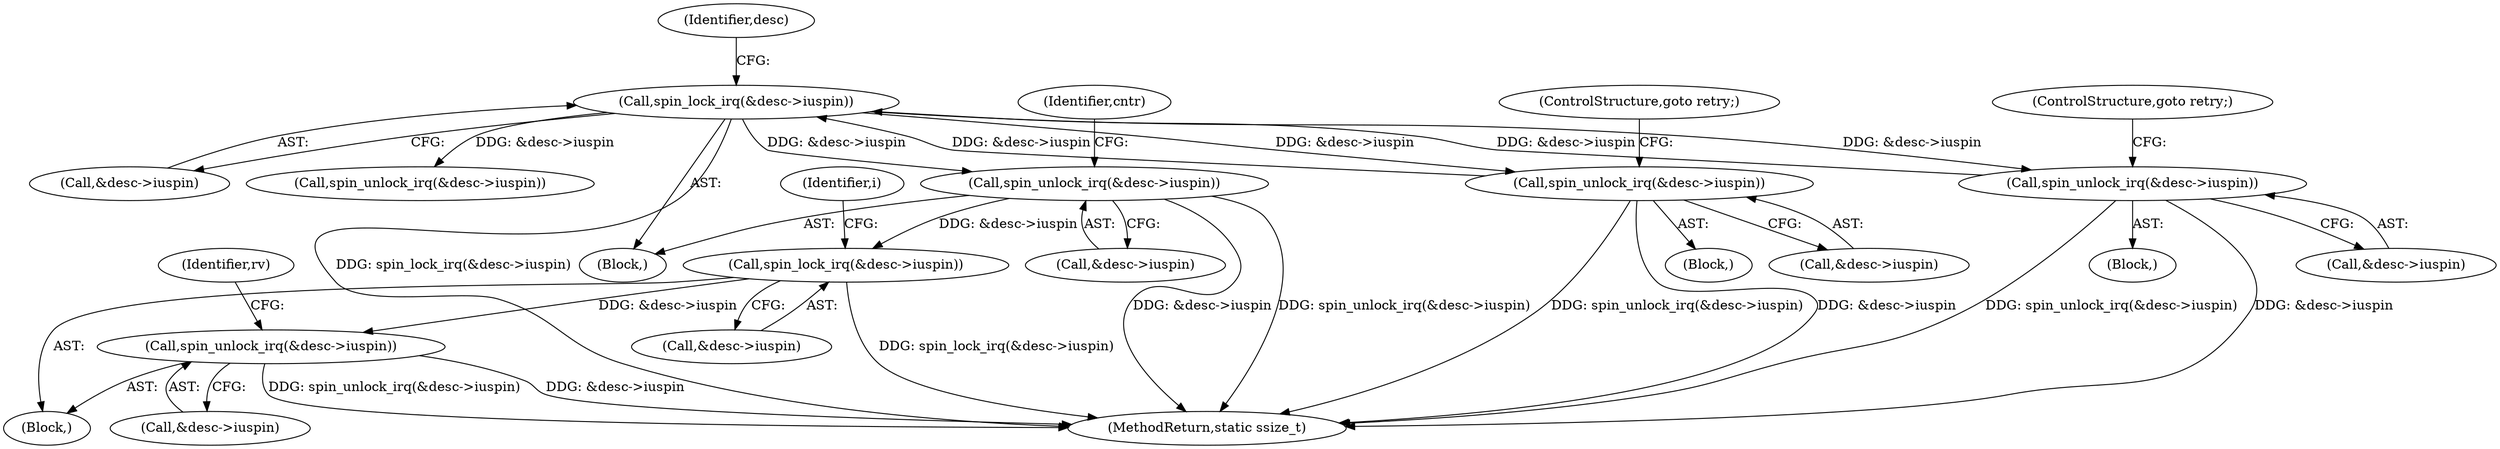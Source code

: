 digraph "0_linux_c0f5ecee4e741667b2493c742b60b6218d40b3aa_1@pointer" {
"1000421" [label="(Call,spin_unlock_irq(&desc->iuspin))"];
"1000374" [label="(Call,spin_lock_irq(&desc->iuspin))"];
"1000344" [label="(Call,spin_unlock_irq(&desc->iuspin))"];
"1000272" [label="(Call,spin_lock_irq(&desc->iuspin))"];
"1000333" [label="(Call,spin_unlock_irq(&desc->iuspin))"];
"1000306" [label="(Call,spin_unlock_irq(&desc->iuspin))"];
"1000344" [label="(Call,spin_unlock_irq(&desc->iuspin))"];
"1000333" [label="(Call,spin_unlock_irq(&desc->iuspin))"];
"1000279" [label="(Identifier,desc)"];
"1000338" [label="(ControlStructure,goto retry;)"];
"1000317" [label="(Block,)"];
"1000422" [label="(Call,&desc->iuspin)"];
"1000273" [label="(Call,&desc->iuspin)"];
"1000374" [label="(Call,spin_lock_irq(&desc->iuspin))"];
"1000272" [label="(Call,spin_lock_irq(&desc->iuspin))"];
"1000311" [label="(ControlStructure,goto retry;)"];
"1000437" [label="(MethodReturn,static ssize_t)"];
"1000345" [label="(Call,&desc->iuspin)"];
"1000306" [label="(Call,spin_unlock_irq(&desc->iuspin))"];
"1000307" [label="(Call,&desc->iuspin)"];
"1000305" [label="(Block,)"];
"1000287" [label="(Call,spin_unlock_irq(&desc->iuspin))"];
"1000112" [label="(Block,)"];
"1000375" [label="(Call,&desc->iuspin)"];
"1000334" [label="(Call,&desc->iuspin)"];
"1000421" [label="(Call,spin_unlock_irq(&desc->iuspin))"];
"1000381" [label="(Identifier,i)"];
"1000427" [label="(Identifier,rv)"];
"1000351" [label="(Identifier,cntr)"];
"1000149" [label="(Block,)"];
"1000421" -> "1000112"  [label="AST: "];
"1000421" -> "1000422"  [label="CFG: "];
"1000422" -> "1000421"  [label="AST: "];
"1000427" -> "1000421"  [label="CFG: "];
"1000421" -> "1000437"  [label="DDG: &desc->iuspin"];
"1000421" -> "1000437"  [label="DDG: spin_unlock_irq(&desc->iuspin)"];
"1000374" -> "1000421"  [label="DDG: &desc->iuspin"];
"1000374" -> "1000112"  [label="AST: "];
"1000374" -> "1000375"  [label="CFG: "];
"1000375" -> "1000374"  [label="AST: "];
"1000381" -> "1000374"  [label="CFG: "];
"1000374" -> "1000437"  [label="DDG: spin_lock_irq(&desc->iuspin)"];
"1000344" -> "1000374"  [label="DDG: &desc->iuspin"];
"1000344" -> "1000149"  [label="AST: "];
"1000344" -> "1000345"  [label="CFG: "];
"1000345" -> "1000344"  [label="AST: "];
"1000351" -> "1000344"  [label="CFG: "];
"1000344" -> "1000437"  [label="DDG: spin_unlock_irq(&desc->iuspin)"];
"1000344" -> "1000437"  [label="DDG: &desc->iuspin"];
"1000272" -> "1000344"  [label="DDG: &desc->iuspin"];
"1000272" -> "1000149"  [label="AST: "];
"1000272" -> "1000273"  [label="CFG: "];
"1000273" -> "1000272"  [label="AST: "];
"1000279" -> "1000272"  [label="CFG: "];
"1000272" -> "1000437"  [label="DDG: spin_lock_irq(&desc->iuspin)"];
"1000333" -> "1000272"  [label="DDG: &desc->iuspin"];
"1000306" -> "1000272"  [label="DDG: &desc->iuspin"];
"1000272" -> "1000287"  [label="DDG: &desc->iuspin"];
"1000272" -> "1000306"  [label="DDG: &desc->iuspin"];
"1000272" -> "1000333"  [label="DDG: &desc->iuspin"];
"1000333" -> "1000317"  [label="AST: "];
"1000333" -> "1000334"  [label="CFG: "];
"1000334" -> "1000333"  [label="AST: "];
"1000338" -> "1000333"  [label="CFG: "];
"1000333" -> "1000437"  [label="DDG: &desc->iuspin"];
"1000333" -> "1000437"  [label="DDG: spin_unlock_irq(&desc->iuspin)"];
"1000306" -> "1000305"  [label="AST: "];
"1000306" -> "1000307"  [label="CFG: "];
"1000307" -> "1000306"  [label="AST: "];
"1000311" -> "1000306"  [label="CFG: "];
"1000306" -> "1000437"  [label="DDG: &desc->iuspin"];
"1000306" -> "1000437"  [label="DDG: spin_unlock_irq(&desc->iuspin)"];
}
